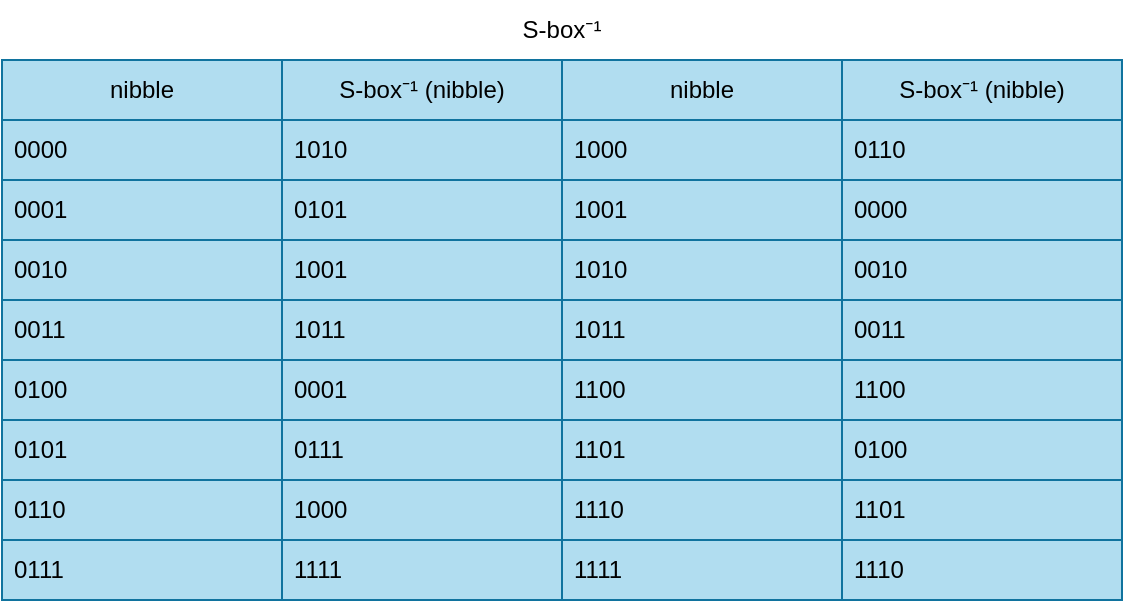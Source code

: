 <mxfile version="23.1.2" type="device">
  <diagram name="Stránka-1" id="oGJWDSqYS_0yuKso3i5s">
    <mxGraphModel dx="474" dy="759" grid="1" gridSize="10" guides="1" tooltips="1" connect="1" arrows="1" fold="1" page="1" pageScale="1" pageWidth="827" pageHeight="1169" math="0" shadow="0">
      <root>
        <mxCell id="0" />
        <mxCell id="1" parent="0" />
        <mxCell id="JY_3BecZv-f4rKiO961_-2" value="S-box⁻¹ (nibble)" style="swimlane;fontStyle=0;childLayout=stackLayout;horizontal=1;startSize=30;horizontalStack=0;resizeParent=1;resizeParentMax=0;resizeLast=0;collapsible=1;marginBottom=0;whiteSpace=wrap;html=1;fillColor=#b1ddf0;strokeColor=#10739e;" parent="1" vertex="1">
          <mxGeometry x="274" y="330" width="140" height="270" as="geometry" />
        </mxCell>
        <mxCell id="JY_3BecZv-f4rKiO961_-3" value="1010" style="text;strokeColor=#10739e;fillColor=#b1ddf0;align=left;verticalAlign=middle;spacingLeft=4;spacingRight=4;overflow=hidden;points=[[0,0.5],[1,0.5]];portConstraint=eastwest;rotatable=0;whiteSpace=wrap;html=1;" parent="JY_3BecZv-f4rKiO961_-2" vertex="1">
          <mxGeometry y="30" width="140" height="30" as="geometry" />
        </mxCell>
        <mxCell id="JY_3BecZv-f4rKiO961_-4" value="0101" style="text;strokeColor=#10739e;fillColor=#b1ddf0;align=left;verticalAlign=middle;spacingLeft=4;spacingRight=4;overflow=hidden;points=[[0,0.5],[1,0.5]];portConstraint=eastwest;rotatable=0;whiteSpace=wrap;html=1;" parent="JY_3BecZv-f4rKiO961_-2" vertex="1">
          <mxGeometry y="60" width="140" height="30" as="geometry" />
        </mxCell>
        <mxCell id="JY_3BecZv-f4rKiO961_-5" value="1001" style="text;strokeColor=#10739e;fillColor=#b1ddf0;align=left;verticalAlign=middle;spacingLeft=4;spacingRight=4;overflow=hidden;points=[[0,0.5],[1,0.5]];portConstraint=eastwest;rotatable=0;whiteSpace=wrap;html=1;" parent="JY_3BecZv-f4rKiO961_-2" vertex="1">
          <mxGeometry y="90" width="140" height="30" as="geometry" />
        </mxCell>
        <mxCell id="JY_3BecZv-f4rKiO961_-27" value="1011" style="text;strokeColor=#10739e;fillColor=#b1ddf0;align=left;verticalAlign=middle;spacingLeft=4;spacingRight=4;overflow=hidden;points=[[0,0.5],[1,0.5]];portConstraint=eastwest;rotatable=0;whiteSpace=wrap;html=1;" parent="JY_3BecZv-f4rKiO961_-2" vertex="1">
          <mxGeometry y="120" width="140" height="30" as="geometry" />
        </mxCell>
        <mxCell id="JY_3BecZv-f4rKiO961_-26" value="0001" style="text;strokeColor=#10739e;fillColor=#b1ddf0;align=left;verticalAlign=middle;spacingLeft=4;spacingRight=4;overflow=hidden;points=[[0,0.5],[1,0.5]];portConstraint=eastwest;rotatable=0;whiteSpace=wrap;html=1;" parent="JY_3BecZv-f4rKiO961_-2" vertex="1">
          <mxGeometry y="150" width="140" height="30" as="geometry" />
        </mxCell>
        <mxCell id="JY_3BecZv-f4rKiO961_-25" value="0111" style="text;strokeColor=#10739e;fillColor=#b1ddf0;align=left;verticalAlign=middle;spacingLeft=4;spacingRight=4;overflow=hidden;points=[[0,0.5],[1,0.5]];portConstraint=eastwest;rotatable=0;whiteSpace=wrap;html=1;" parent="JY_3BecZv-f4rKiO961_-2" vertex="1">
          <mxGeometry y="180" width="140" height="30" as="geometry" />
        </mxCell>
        <mxCell id="JY_3BecZv-f4rKiO961_-24" value="1000" style="text;strokeColor=#10739e;fillColor=#b1ddf0;align=left;verticalAlign=middle;spacingLeft=4;spacingRight=4;overflow=hidden;points=[[0,0.5],[1,0.5]];portConstraint=eastwest;rotatable=0;whiteSpace=wrap;html=1;" parent="JY_3BecZv-f4rKiO961_-2" vertex="1">
          <mxGeometry y="210" width="140" height="30" as="geometry" />
        </mxCell>
        <mxCell id="JY_3BecZv-f4rKiO961_-23" value="1111" style="text;strokeColor=#10739e;fillColor=#b1ddf0;align=left;verticalAlign=middle;spacingLeft=4;spacingRight=4;overflow=hidden;points=[[0,0.5],[1,0.5]];portConstraint=eastwest;rotatable=0;whiteSpace=wrap;html=1;" parent="JY_3BecZv-f4rKiO961_-2" vertex="1">
          <mxGeometry y="240" width="140" height="30" as="geometry" />
        </mxCell>
        <mxCell id="JY_3BecZv-f4rKiO961_-6" value="nibble" style="swimlane;fontStyle=0;childLayout=stackLayout;horizontal=1;startSize=30;horizontalStack=0;resizeParent=1;resizeParentMax=0;resizeLast=0;collapsible=1;marginBottom=0;whiteSpace=wrap;html=1;fillColor=#b1ddf0;strokeColor=#10739e;" parent="1" vertex="1">
          <mxGeometry x="414" y="330" width="140" height="270" as="geometry" />
        </mxCell>
        <mxCell id="JY_3BecZv-f4rKiO961_-7" value="1000" style="text;strokeColor=#10739e;fillColor=#b1ddf0;align=left;verticalAlign=middle;spacingLeft=4;spacingRight=4;overflow=hidden;points=[[0,0.5],[1,0.5]];portConstraint=eastwest;rotatable=0;whiteSpace=wrap;html=1;" parent="JY_3BecZv-f4rKiO961_-6" vertex="1">
          <mxGeometry y="30" width="140" height="30" as="geometry" />
        </mxCell>
        <mxCell id="JY_3BecZv-f4rKiO961_-8" value="1001" style="text;strokeColor=#10739e;fillColor=#b1ddf0;align=left;verticalAlign=middle;spacingLeft=4;spacingRight=4;overflow=hidden;points=[[0,0.5],[1,0.5]];portConstraint=eastwest;rotatable=0;whiteSpace=wrap;html=1;" parent="JY_3BecZv-f4rKiO961_-6" vertex="1">
          <mxGeometry y="60" width="140" height="30" as="geometry" />
        </mxCell>
        <mxCell id="JY_3BecZv-f4rKiO961_-32" value="1010" style="text;strokeColor=#10739e;fillColor=#b1ddf0;align=left;verticalAlign=middle;spacingLeft=4;spacingRight=4;overflow=hidden;points=[[0,0.5],[1,0.5]];portConstraint=eastwest;rotatable=0;whiteSpace=wrap;html=1;" parent="JY_3BecZv-f4rKiO961_-6" vertex="1">
          <mxGeometry y="90" width="140" height="30" as="geometry" />
        </mxCell>
        <mxCell id="JY_3BecZv-f4rKiO961_-31" value="1011" style="text;strokeColor=#10739e;fillColor=#b1ddf0;align=left;verticalAlign=middle;spacingLeft=4;spacingRight=4;overflow=hidden;points=[[0,0.5],[1,0.5]];portConstraint=eastwest;rotatable=0;whiteSpace=wrap;html=1;" parent="JY_3BecZv-f4rKiO961_-6" vertex="1">
          <mxGeometry y="120" width="140" height="30" as="geometry" />
        </mxCell>
        <mxCell id="JY_3BecZv-f4rKiO961_-30" value="1100" style="text;strokeColor=#10739e;fillColor=#b1ddf0;align=left;verticalAlign=middle;spacingLeft=4;spacingRight=4;overflow=hidden;points=[[0,0.5],[1,0.5]];portConstraint=eastwest;rotatable=0;whiteSpace=wrap;html=1;" parent="JY_3BecZv-f4rKiO961_-6" vertex="1">
          <mxGeometry y="150" width="140" height="30" as="geometry" />
        </mxCell>
        <mxCell id="JY_3BecZv-f4rKiO961_-29" value="1101" style="text;strokeColor=#10739e;fillColor=#b1ddf0;align=left;verticalAlign=middle;spacingLeft=4;spacingRight=4;overflow=hidden;points=[[0,0.5],[1,0.5]];portConstraint=eastwest;rotatable=0;whiteSpace=wrap;html=1;" parent="JY_3BecZv-f4rKiO961_-6" vertex="1">
          <mxGeometry y="180" width="140" height="30" as="geometry" />
        </mxCell>
        <mxCell id="JY_3BecZv-f4rKiO961_-28" value="1110" style="text;strokeColor=#10739e;fillColor=#b1ddf0;align=left;verticalAlign=middle;spacingLeft=4;spacingRight=4;overflow=hidden;points=[[0,0.5],[1,0.5]];portConstraint=eastwest;rotatable=0;whiteSpace=wrap;html=1;" parent="JY_3BecZv-f4rKiO961_-6" vertex="1">
          <mxGeometry y="210" width="140" height="30" as="geometry" />
        </mxCell>
        <mxCell id="JY_3BecZv-f4rKiO961_-9" value="1111" style="text;strokeColor=#10739e;fillColor=#b1ddf0;align=left;verticalAlign=middle;spacingLeft=4;spacingRight=4;overflow=hidden;points=[[0,0.5],[1,0.5]];portConstraint=eastwest;rotatable=0;whiteSpace=wrap;html=1;" parent="JY_3BecZv-f4rKiO961_-6" vertex="1">
          <mxGeometry y="240" width="140" height="30" as="geometry" />
        </mxCell>
        <mxCell id="JY_3BecZv-f4rKiO961_-10" value="nibble" style="swimlane;fontStyle=0;childLayout=stackLayout;horizontal=1;startSize=30;horizontalStack=0;resizeParent=1;resizeParentMax=0;resizeLast=0;collapsible=1;marginBottom=0;whiteSpace=wrap;html=1;fillColor=#b1ddf0;strokeColor=#10739e;" parent="1" vertex="1">
          <mxGeometry x="134" y="330" width="140" height="270" as="geometry" />
        </mxCell>
        <mxCell id="JY_3BecZv-f4rKiO961_-11" value="0000" style="text;strokeColor=#10739e;fillColor=#b1ddf0;align=left;verticalAlign=middle;spacingLeft=4;spacingRight=4;overflow=hidden;points=[[0,0.5],[1,0.5]];portConstraint=eastwest;rotatable=0;whiteSpace=wrap;html=1;" parent="JY_3BecZv-f4rKiO961_-10" vertex="1">
          <mxGeometry y="30" width="140" height="30" as="geometry" />
        </mxCell>
        <mxCell id="JY_3BecZv-f4rKiO961_-12" value="0001" style="text;strokeColor=#10739e;fillColor=#b1ddf0;align=left;verticalAlign=middle;spacingLeft=4;spacingRight=4;overflow=hidden;points=[[0,0.5],[1,0.5]];portConstraint=eastwest;rotatable=0;whiteSpace=wrap;html=1;" parent="JY_3BecZv-f4rKiO961_-10" vertex="1">
          <mxGeometry y="60" width="140" height="30" as="geometry" />
        </mxCell>
        <mxCell id="JY_3BecZv-f4rKiO961_-13" value="0010" style="text;strokeColor=#10739e;fillColor=#b1ddf0;align=left;verticalAlign=middle;spacingLeft=4;spacingRight=4;overflow=hidden;points=[[0,0.5],[1,0.5]];portConstraint=eastwest;rotatable=0;whiteSpace=wrap;html=1;" parent="JY_3BecZv-f4rKiO961_-10" vertex="1">
          <mxGeometry y="90" width="140" height="30" as="geometry" />
        </mxCell>
        <mxCell id="JY_3BecZv-f4rKiO961_-18" value="0011" style="text;strokeColor=#10739e;fillColor=#b1ddf0;align=left;verticalAlign=middle;spacingLeft=4;spacingRight=4;overflow=hidden;points=[[0,0.5],[1,0.5]];portConstraint=eastwest;rotatable=0;whiteSpace=wrap;html=1;" parent="JY_3BecZv-f4rKiO961_-10" vertex="1">
          <mxGeometry y="120" width="140" height="30" as="geometry" />
        </mxCell>
        <mxCell id="JY_3BecZv-f4rKiO961_-19" value="0100" style="text;strokeColor=#10739e;fillColor=#b1ddf0;align=left;verticalAlign=middle;spacingLeft=4;spacingRight=4;overflow=hidden;points=[[0,0.5],[1,0.5]];portConstraint=eastwest;rotatable=0;whiteSpace=wrap;html=1;" parent="JY_3BecZv-f4rKiO961_-10" vertex="1">
          <mxGeometry y="150" width="140" height="30" as="geometry" />
        </mxCell>
        <mxCell id="JY_3BecZv-f4rKiO961_-20" value="0101" style="text;strokeColor=#10739e;fillColor=#b1ddf0;align=left;verticalAlign=middle;spacingLeft=4;spacingRight=4;overflow=hidden;points=[[0,0.5],[1,0.5]];portConstraint=eastwest;rotatable=0;whiteSpace=wrap;html=1;" parent="JY_3BecZv-f4rKiO961_-10" vertex="1">
          <mxGeometry y="180" width="140" height="30" as="geometry" />
        </mxCell>
        <mxCell id="JY_3BecZv-f4rKiO961_-21" value="0110" style="text;strokeColor=#10739e;fillColor=#b1ddf0;align=left;verticalAlign=middle;spacingLeft=4;spacingRight=4;overflow=hidden;points=[[0,0.5],[1,0.5]];portConstraint=eastwest;rotatable=0;whiteSpace=wrap;html=1;" parent="JY_3BecZv-f4rKiO961_-10" vertex="1">
          <mxGeometry y="210" width="140" height="30" as="geometry" />
        </mxCell>
        <mxCell id="JY_3BecZv-f4rKiO961_-22" value="0111" style="text;strokeColor=#10739e;fillColor=#b1ddf0;align=left;verticalAlign=middle;spacingLeft=4;spacingRight=4;overflow=hidden;points=[[0,0.5],[1,0.5]];portConstraint=eastwest;rotatable=0;whiteSpace=wrap;html=1;" parent="JY_3BecZv-f4rKiO961_-10" vertex="1">
          <mxGeometry y="240" width="140" height="30" as="geometry" />
        </mxCell>
        <mxCell id="JY_3BecZv-f4rKiO961_-14" value="S-box⁻¹ (nibble)" style="swimlane;fontStyle=0;childLayout=stackLayout;horizontal=1;startSize=30;horizontalStack=0;resizeParent=1;resizeParentMax=0;resizeLast=0;collapsible=1;marginBottom=0;whiteSpace=wrap;html=1;fillColor=#b1ddf0;strokeColor=#10739e;" parent="1" vertex="1">
          <mxGeometry x="554" y="330" width="140" height="270" as="geometry" />
        </mxCell>
        <mxCell id="JY_3BecZv-f4rKiO961_-15" value="0110" style="text;strokeColor=#10739e;fillColor=#b1ddf0;align=left;verticalAlign=middle;spacingLeft=4;spacingRight=4;overflow=hidden;points=[[0,0.5],[1,0.5]];portConstraint=eastwest;rotatable=0;whiteSpace=wrap;html=1;" parent="JY_3BecZv-f4rKiO961_-14" vertex="1">
          <mxGeometry y="30" width="140" height="30" as="geometry" />
        </mxCell>
        <mxCell id="JY_3BecZv-f4rKiO961_-16" value="0000" style="text;strokeColor=#10739e;fillColor=#b1ddf0;align=left;verticalAlign=middle;spacingLeft=4;spacingRight=4;overflow=hidden;points=[[0,0.5],[1,0.5]];portConstraint=eastwest;rotatable=0;whiteSpace=wrap;html=1;" parent="JY_3BecZv-f4rKiO961_-14" vertex="1">
          <mxGeometry y="60" width="140" height="30" as="geometry" />
        </mxCell>
        <mxCell id="JY_3BecZv-f4rKiO961_-17" value="0010" style="text;strokeColor=#10739e;fillColor=#b1ddf0;align=left;verticalAlign=middle;spacingLeft=4;spacingRight=4;overflow=hidden;points=[[0,0.5],[1,0.5]];portConstraint=eastwest;rotatable=0;whiteSpace=wrap;html=1;" parent="JY_3BecZv-f4rKiO961_-14" vertex="1">
          <mxGeometry y="90" width="140" height="30" as="geometry" />
        </mxCell>
        <mxCell id="JY_3BecZv-f4rKiO961_-37" value="0011" style="text;strokeColor=#10739e;fillColor=#b1ddf0;align=left;verticalAlign=middle;spacingLeft=4;spacingRight=4;overflow=hidden;points=[[0,0.5],[1,0.5]];portConstraint=eastwest;rotatable=0;whiteSpace=wrap;html=1;" parent="JY_3BecZv-f4rKiO961_-14" vertex="1">
          <mxGeometry y="120" width="140" height="30" as="geometry" />
        </mxCell>
        <mxCell id="JY_3BecZv-f4rKiO961_-36" value="1100" style="text;strokeColor=#10739e;fillColor=#b1ddf0;align=left;verticalAlign=middle;spacingLeft=4;spacingRight=4;overflow=hidden;points=[[0,0.5],[1,0.5]];portConstraint=eastwest;rotatable=0;whiteSpace=wrap;html=1;" parent="JY_3BecZv-f4rKiO961_-14" vertex="1">
          <mxGeometry y="150" width="140" height="30" as="geometry" />
        </mxCell>
        <mxCell id="JY_3BecZv-f4rKiO961_-35" value="0100" style="text;strokeColor=#10739e;fillColor=#b1ddf0;align=left;verticalAlign=middle;spacingLeft=4;spacingRight=4;overflow=hidden;points=[[0,0.5],[1,0.5]];portConstraint=eastwest;rotatable=0;whiteSpace=wrap;html=1;" parent="JY_3BecZv-f4rKiO961_-14" vertex="1">
          <mxGeometry y="180" width="140" height="30" as="geometry" />
        </mxCell>
        <mxCell id="JY_3BecZv-f4rKiO961_-34" value="1101" style="text;strokeColor=#10739e;fillColor=#b1ddf0;align=left;verticalAlign=middle;spacingLeft=4;spacingRight=4;overflow=hidden;points=[[0,0.5],[1,0.5]];portConstraint=eastwest;rotatable=0;whiteSpace=wrap;html=1;" parent="JY_3BecZv-f4rKiO961_-14" vertex="1">
          <mxGeometry y="210" width="140" height="30" as="geometry" />
        </mxCell>
        <mxCell id="JY_3BecZv-f4rKiO961_-33" value="1110" style="text;strokeColor=#10739e;fillColor=#b1ddf0;align=left;verticalAlign=middle;spacingLeft=4;spacingRight=4;overflow=hidden;points=[[0,0.5],[1,0.5]];portConstraint=eastwest;rotatable=0;whiteSpace=wrap;html=1;" parent="JY_3BecZv-f4rKiO961_-14" vertex="1">
          <mxGeometry y="240" width="140" height="30" as="geometry" />
        </mxCell>
        <mxCell id="JY_3BecZv-f4rKiO961_-38" value="S-box⁻¹" style="text;html=1;align=center;verticalAlign=middle;whiteSpace=wrap;rounded=0;" parent="1" vertex="1">
          <mxGeometry x="384" y="300" width="60" height="30" as="geometry" />
        </mxCell>
      </root>
    </mxGraphModel>
  </diagram>
</mxfile>
